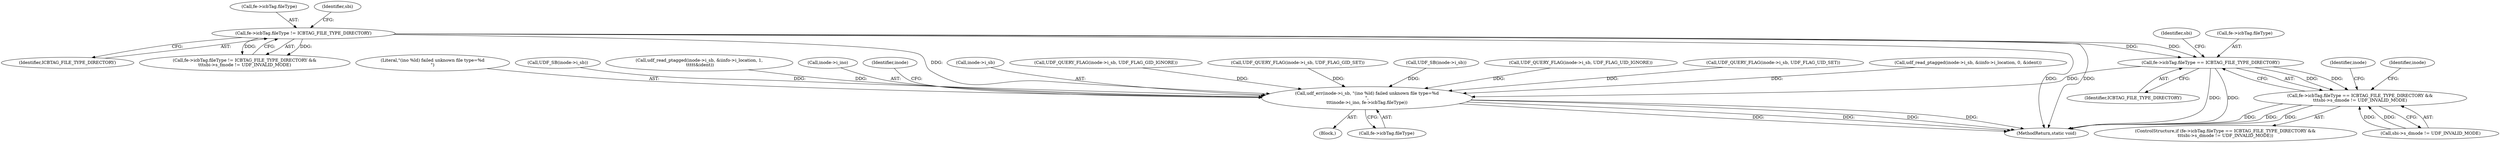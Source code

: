 digraph "0_linux_c03aa9f6e1f938618e6db2e23afef0574efeeb65@pointer" {
"1000652" [label="(Call,fe->icbTag.fileType == ICBTAG_FILE_TYPE_DIRECTORY)"];
"1000630" [label="(Call,fe->icbTag.fileType != ICBTAG_FILE_TYPE_DIRECTORY)"];
"1000651" [label="(Call,fe->icbTag.fileType == ICBTAG_FILE_TYPE_DIRECTORY &&\n\t\t\tsbi->s_dmode != UDF_INVALID_MODE)"];
"1001087" [label="(Call,udf_err(inode->i_sb, \"(ino %ld) failed unknown file type=%d\n\",\n\t\t\tinode->i_ino, fe->icbTag.fileType))"];
"1000213" [label="(Call,udf_read_ptagged(inode->i_sb, &iinfo->i_location, 1,\n \t\t\t\t\t&ident))"];
"1001145" [label="(MethodReturn,static void)"];
"1001092" [label="(Call,inode->i_ino)"];
"1001101" [label="(Identifier,inode)"];
"1000661" [label="(Identifier,sbi)"];
"1000658" [label="(Identifier,ICBTAG_FILE_TYPE_DIRECTORY)"];
"1000631" [label="(Call,fe->icbTag.fileType)"];
"1000636" [label="(Identifier,ICBTAG_FILE_TYPE_DIRECTORY)"];
"1001088" [label="(Call,inode->i_sb)"];
"1000608" [label="(Call,UDF_QUERY_FLAG(inode->i_sb, UDF_FLAG_GID_IGNORE))"];
"1000613" [label="(Call,UDF_QUERY_FLAG(inode->i_sb, UDF_FLAG_GID_SET))"];
"1000630" [label="(Call,fe->icbTag.fileType != ICBTAG_FILE_TYPE_DIRECTORY)"];
"1000639" [label="(Identifier,sbi)"];
"1000629" [label="(Call,fe->icbTag.fileType != ICBTAG_FILE_TYPE_DIRECTORY &&\n\t\t\tsbi->s_fmode != UDF_INVALID_MODE)"];
"1000589" [label="(Call,UDF_SB(inode->i_sb))"];
"1000653" [label="(Call,fe->icbTag.fileType)"];
"1000574" [label="(Call,UDF_QUERY_FLAG(inode->i_sb, UDF_FLAG_UID_IGNORE))"];
"1000579" [label="(Call,UDF_QUERY_FLAG(inode->i_sb, UDF_FLAG_UID_SET))"];
"1000659" [label="(Call,sbi->s_dmode != UDF_INVALID_MODE)"];
"1000133" [label="(Call,udf_read_ptagged(inode->i_sb, &iinfo->i_location, 0, &ident))"];
"1000674" [label="(Identifier,inode)"];
"1000652" [label="(Call,fe->icbTag.fileType == ICBTAG_FILE_TYPE_DIRECTORY)"];
"1000650" [label="(ControlStructure,if (fe->icbTag.fileType == ICBTAG_FILE_TYPE_DIRECTORY &&\n\t\t\tsbi->s_dmode != UDF_INVALID_MODE))"];
"1001087" [label="(Call,udf_err(inode->i_sb, \"(ino %ld) failed unknown file type=%d\n\",\n\t\t\tinode->i_ino, fe->icbTag.fileType))"];
"1000950" [label="(Block,)"];
"1000666" [label="(Identifier,inode)"];
"1001095" [label="(Call,fe->icbTag.fileType)"];
"1000651" [label="(Call,fe->icbTag.fileType == ICBTAG_FILE_TYPE_DIRECTORY &&\n\t\t\tsbi->s_dmode != UDF_INVALID_MODE)"];
"1000623" [label="(Call,UDF_SB(inode->i_sb))"];
"1001091" [label="(Literal,\"(ino %ld) failed unknown file type=%d\n\")"];
"1000652" -> "1000651"  [label="AST: "];
"1000652" -> "1000658"  [label="CFG: "];
"1000653" -> "1000652"  [label="AST: "];
"1000658" -> "1000652"  [label="AST: "];
"1000661" -> "1000652"  [label="CFG: "];
"1000651" -> "1000652"  [label="CFG: "];
"1000652" -> "1001145"  [label="DDG: "];
"1000652" -> "1001145"  [label="DDG: "];
"1000652" -> "1000651"  [label="DDG: "];
"1000652" -> "1000651"  [label="DDG: "];
"1000630" -> "1000652"  [label="DDG: "];
"1000630" -> "1000652"  [label="DDG: "];
"1000652" -> "1001087"  [label="DDG: "];
"1000630" -> "1000629"  [label="AST: "];
"1000630" -> "1000636"  [label="CFG: "];
"1000631" -> "1000630"  [label="AST: "];
"1000636" -> "1000630"  [label="AST: "];
"1000639" -> "1000630"  [label="CFG: "];
"1000629" -> "1000630"  [label="CFG: "];
"1000630" -> "1001145"  [label="DDG: "];
"1000630" -> "1001145"  [label="DDG: "];
"1000630" -> "1000629"  [label="DDG: "];
"1000630" -> "1000629"  [label="DDG: "];
"1000630" -> "1001087"  [label="DDG: "];
"1000651" -> "1000650"  [label="AST: "];
"1000651" -> "1000659"  [label="CFG: "];
"1000659" -> "1000651"  [label="AST: "];
"1000666" -> "1000651"  [label="CFG: "];
"1000674" -> "1000651"  [label="CFG: "];
"1000651" -> "1001145"  [label="DDG: "];
"1000651" -> "1001145"  [label="DDG: "];
"1000651" -> "1001145"  [label="DDG: "];
"1000659" -> "1000651"  [label="DDG: "];
"1000659" -> "1000651"  [label="DDG: "];
"1001087" -> "1000950"  [label="AST: "];
"1001087" -> "1001095"  [label="CFG: "];
"1001088" -> "1001087"  [label="AST: "];
"1001091" -> "1001087"  [label="AST: "];
"1001092" -> "1001087"  [label="AST: "];
"1001095" -> "1001087"  [label="AST: "];
"1001101" -> "1001087"  [label="CFG: "];
"1001087" -> "1001145"  [label="DDG: "];
"1001087" -> "1001145"  [label="DDG: "];
"1001087" -> "1001145"  [label="DDG: "];
"1001087" -> "1001145"  [label="DDG: "];
"1000579" -> "1001087"  [label="DDG: "];
"1000589" -> "1001087"  [label="DDG: "];
"1000213" -> "1001087"  [label="DDG: "];
"1000623" -> "1001087"  [label="DDG: "];
"1000133" -> "1001087"  [label="DDG: "];
"1000608" -> "1001087"  [label="DDG: "];
"1000574" -> "1001087"  [label="DDG: "];
"1000613" -> "1001087"  [label="DDG: "];
}
